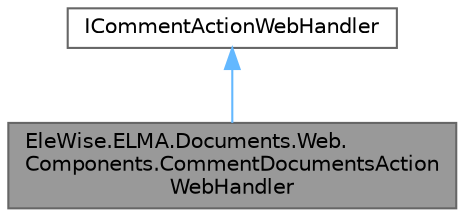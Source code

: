 digraph "EleWise.ELMA.Documents.Web.Components.CommentDocumentsActionWebHandler"
{
 // LATEX_PDF_SIZE
  bgcolor="transparent";
  edge [fontname=Helvetica,fontsize=10,labelfontname=Helvetica,labelfontsize=10];
  node [fontname=Helvetica,fontsize=10,shape=box,height=0.2,width=0.4];
  Node1 [id="Node000001",label="EleWise.ELMA.Documents.Web.\lComponents.CommentDocumentsAction\lWebHandler",height=0.2,width=0.4,color="gray40", fillcolor="grey60", style="filled", fontcolor="black",tooltip="Обработчик действий, в которых используется добавление комментариев к объекту. Добавляет вложенные до..."];
  Node2 -> Node1 [id="edge1_Node000001_Node000002",dir="back",color="steelblue1",style="solid",tooltip=" "];
  Node2 [id="Node000002",label="ICommentActionWebHandler",height=0.2,width=0.4,color="gray40", fillcolor="white", style="filled",URL="$interface_ele_wise_1_1_e_l_m_a_1_1_b_p_m_1_1_web_1_1_common_1_1_extension_points_1_1_i_comment_action_web_handler.html",tooltip="Обработчик действий в Web, в которых используется добавление комментариев к объекту"];
}
